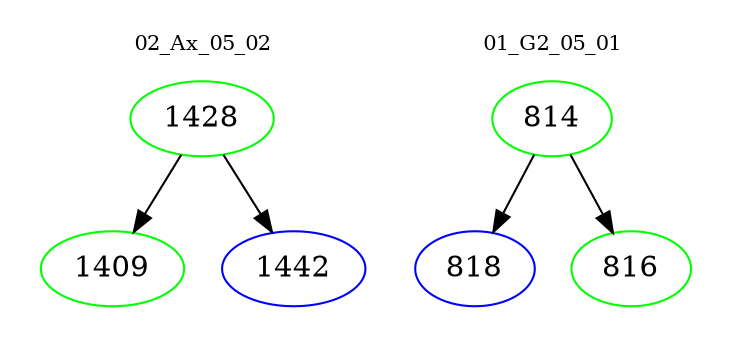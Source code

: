 digraph{
subgraph cluster_0 {
color = white
label = "02_Ax_05_02";
fontsize=10;
T0_1428 [label="1428", color="green"]
T0_1428 -> T0_1409 [color="black"]
T0_1409 [label="1409", color="green"]
T0_1428 -> T0_1442 [color="black"]
T0_1442 [label="1442", color="blue"]
}
subgraph cluster_1 {
color = white
label = "01_G2_05_01";
fontsize=10;
T1_814 [label="814", color="green"]
T1_814 -> T1_818 [color="black"]
T1_818 [label="818", color="blue"]
T1_814 -> T1_816 [color="black"]
T1_816 [label="816", color="green"]
}
}
